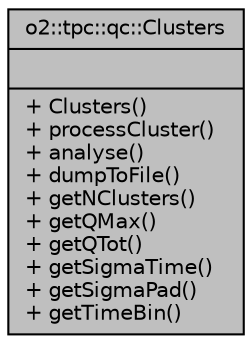 digraph "o2::tpc::qc::Clusters"
{
 // INTERACTIVE_SVG=YES
  bgcolor="transparent";
  edge [fontname="Helvetica",fontsize="10",labelfontname="Helvetica",labelfontsize="10"];
  node [fontname="Helvetica",fontsize="10",shape=record];
  Node1 [label="{o2::tpc::qc::Clusters\n||+ Clusters()\l+ processCluster()\l+ analyse()\l+ dumpToFile()\l+ getNClusters()\l+ getQMax()\l+ getQTot()\l+ getSigmaTime()\l+ getSigmaPad()\l+ getTimeBin()\l}",height=0.2,width=0.4,color="black", fillcolor="grey75", style="filled", fontcolor="black"];
}
